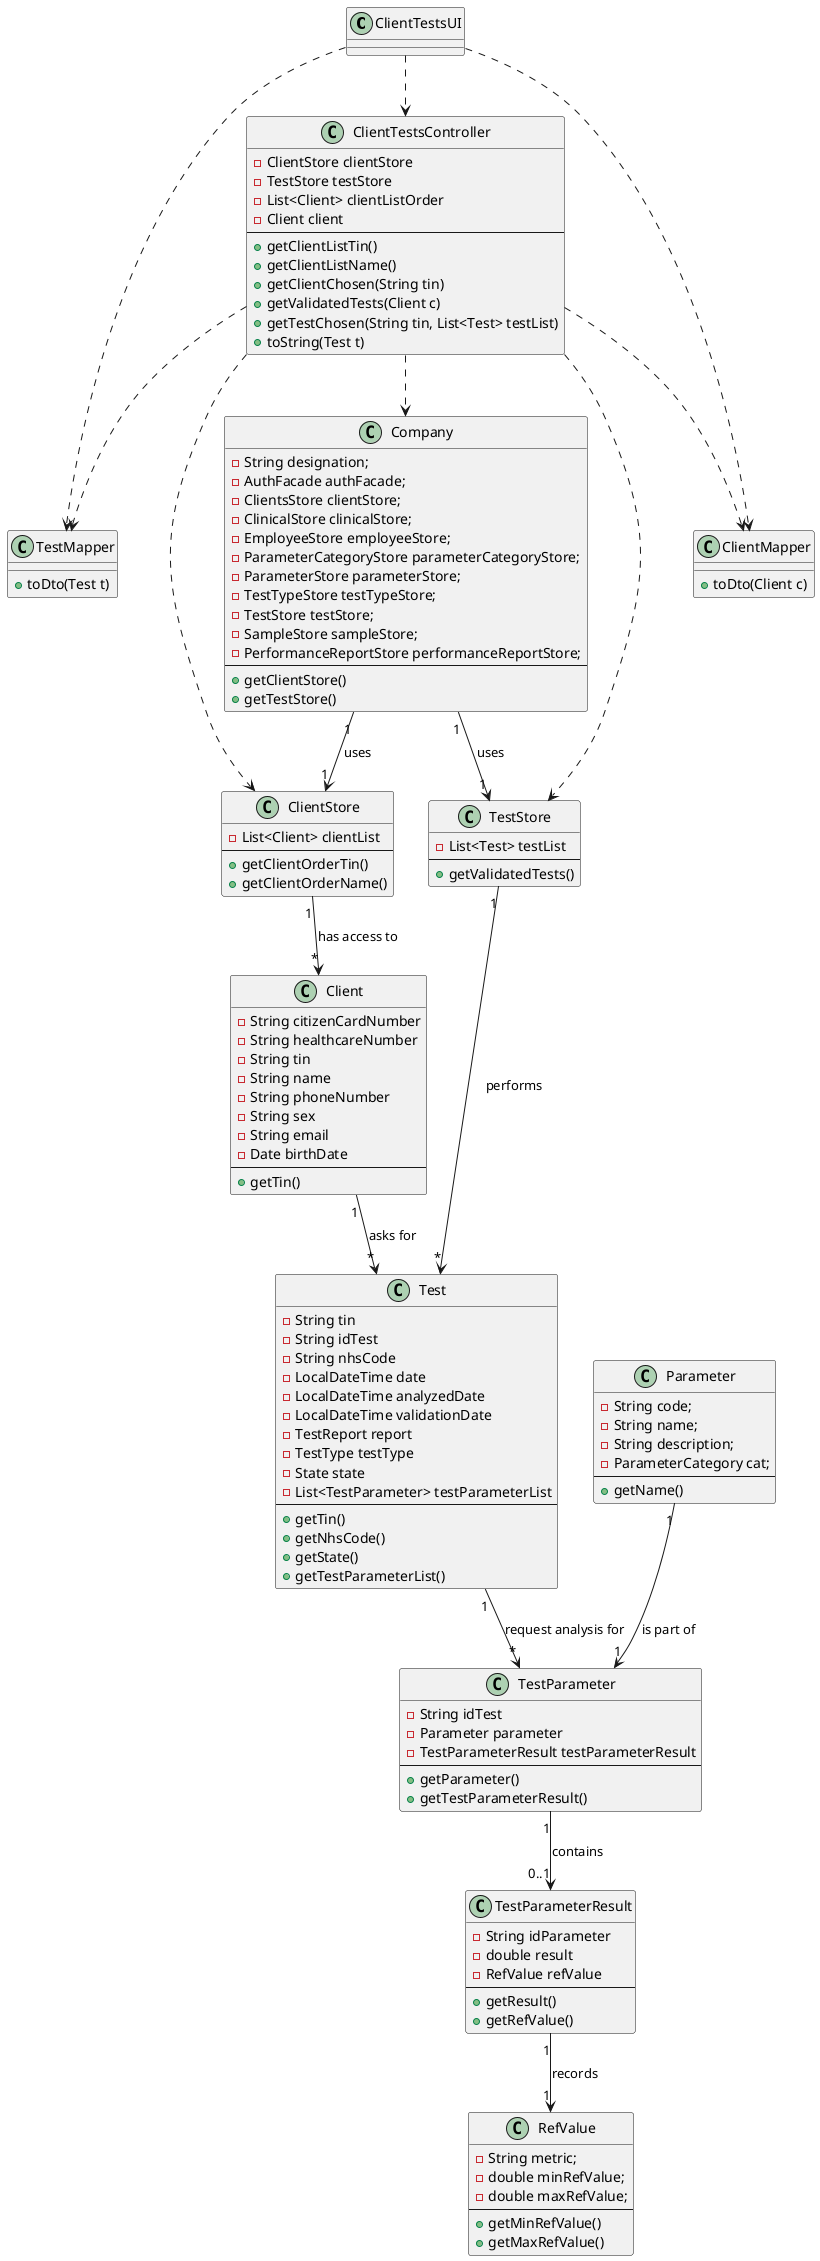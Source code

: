 @startuml
top to bottom direction


class ClientTestsUI{
}

class ClientTestsController{
-ClientStore clientStore
-TestStore testStore
-List<Client> clientListOrder
-Client client
--
+getClientListTin()
+getClientListName()
+getClientChosen(String tin)
+getValidatedTests(Client c)
+getTestChosen(String tin, List<Test> testList)
+toString(Test t)
}

class ClientStore{
-List<Client> clientList
--
+getClientOrderTin()
+getClientOrderName()
}

class TestStore{
-List<Test> testList
--
+getValidatedTests()
}

class Company{
 -String designation;
 -AuthFacade authFacade;
 -ClientsStore clientStore;
 -ClinicalStore clinicalStore;
 -EmployeeStore employeeStore;
 -ParameterCategoryStore parameterCategoryStore;
 -ParameterStore parameterStore;
 -TestTypeStore testTypeStore;
 -TestStore testStore;
 -SampleStore sampleStore;
 -PerformanceReportStore performanceReportStore;
--
+getClientStore()
+getTestStore()
}

class TestMapper{
+toDto(Test t)
}

class ClientMapper{
+toDto(Client c)
}

class Client{
-String citizenCardNumber
-String healthcareNumber
-String tin
-String name
-String phoneNumber
-String sex
-String email
-Date birthDate
--
+getTin()
}


class Test{
-String tin
-String idTest
-String nhsCode
-LocalDateTime date
-LocalDateTime analyzedDate
-LocalDateTime validationDate
-TestReport report
-TestType testType
-State state
-List<TestParameter> testParameterList
--
+getTin()
+getNhsCode()
+getState()
+getTestParameterList()
}

class TestParameter{
-String idTest
-Parameter parameter
-TestParameterResult testParameterResult
--
+getParameter()
+getTestParameterResult()
}

class TestParameterResult{
-String idParameter
-double result
-RefValue refValue
--
+getResult()
+getRefValue()
}

class RefValue{
-String metric;
-double minRefValue;
-double maxRefValue;
--
+getMinRefValue()
+getMaxRefValue()
}

class Parameter{
-String code;
-String name;
-String description;
-ParameterCategory cat;
--
+getName()
}


ClientTestsUI ..> ClientTestsController
ClientTestsUI ..> ClientMapper
ClientTestsUI ..> TestMapper
ClientTestsController ..> ClientMapper
ClientTestsController ..> TestMapper
ClientTestsController ..> TestStore
ClientTestsController ..> Company
ClientTestsController ..> ClientStore
Company "1" --> "1" TestStore : uses
Company "1" --> "1" ClientStore : uses
ClientStore "1" --> "*" Client : has access to
TestStore "1" --> "*" Test : performs
Client "1" --> "*" Test : asks for
Test "1" --> "*" TestParameter : request analysis for
Parameter "1" --> "1" TestParameter : is part of
TestParameter "1" --> "0..1" TestParameterResult : contains
TestParameterResult "1" --> "1" RefValue : records

@enduml
